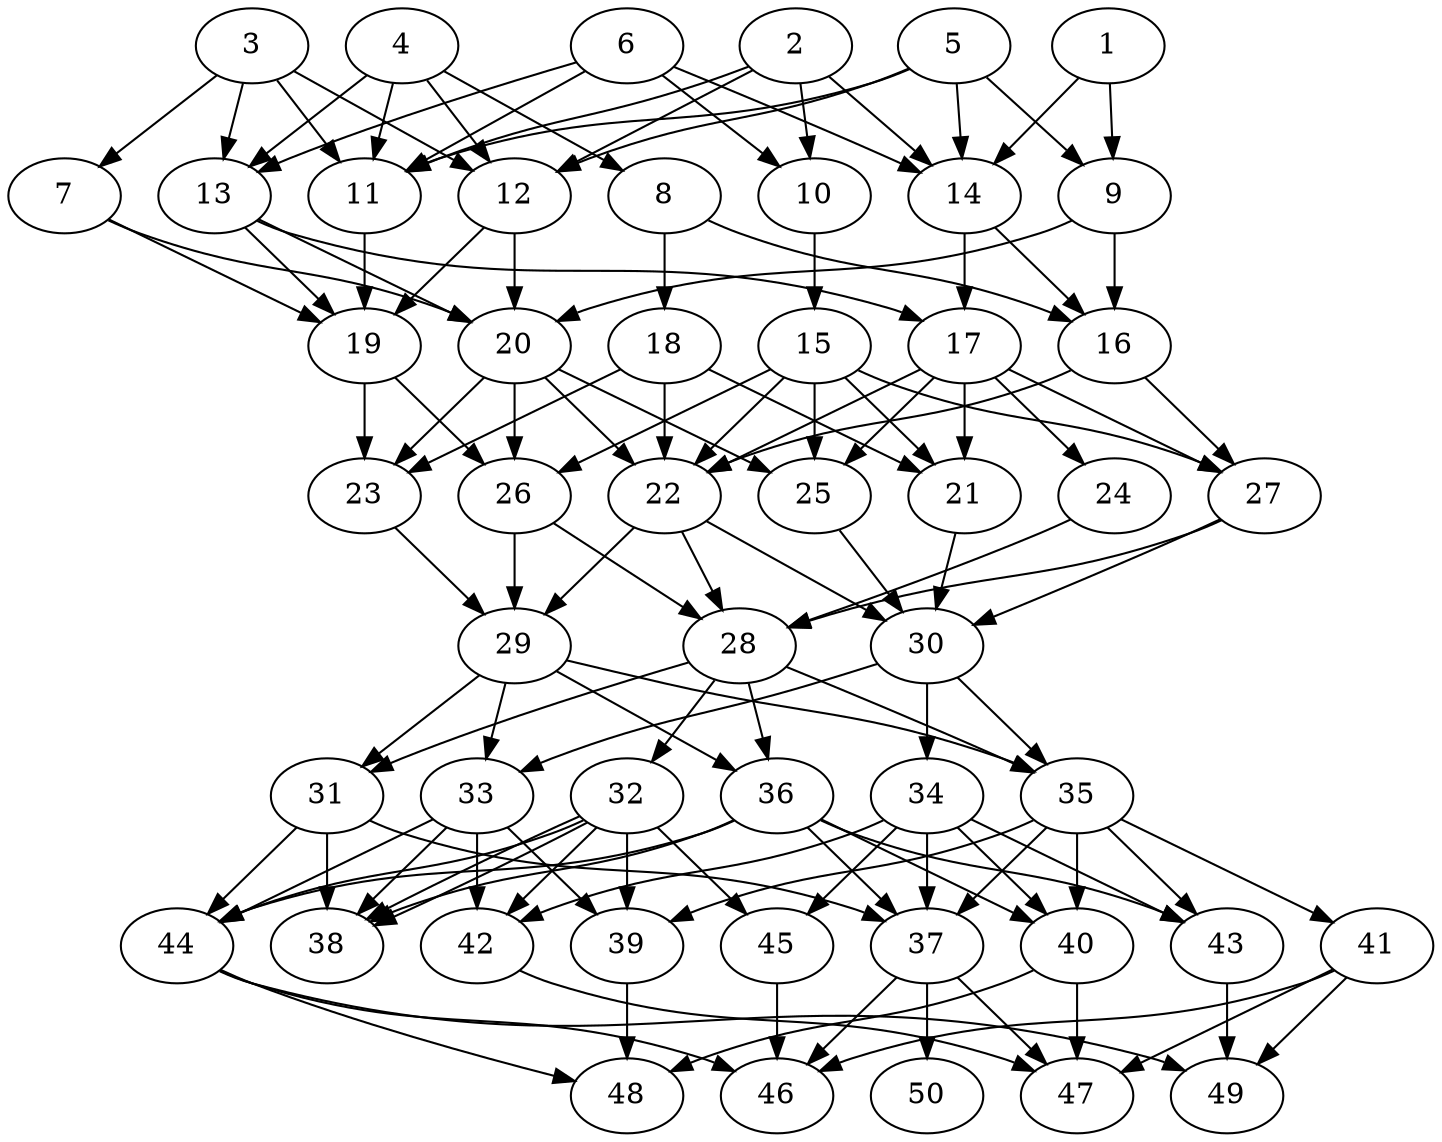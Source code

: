 // DAG automatically generated by daggen at Thu Oct  3 14:07:57 2019
// ./daggen --dot -n 50 --ccr 0.4 --fat 0.5 --regular 0.5 --density 0.7 --mindata 5242880 --maxdata 52428800 
digraph G {
  1 [size="113126400", alpha="0.02", expect_size="45250560"] 
  1 -> 9 [size ="45250560"]
  1 -> 14 [size ="45250560"]
  2 [size="48560640", alpha="0.04", expect_size="19424256"] 
  2 -> 10 [size ="19424256"]
  2 -> 11 [size ="19424256"]
  2 -> 12 [size ="19424256"]
  2 -> 14 [size ="19424256"]
  3 [size="108958720", alpha="0.19", expect_size="43583488"] 
  3 -> 7 [size ="43583488"]
  3 -> 11 [size ="43583488"]
  3 -> 12 [size ="43583488"]
  3 -> 13 [size ="43583488"]
  4 [size="68510720", alpha="0.04", expect_size="27404288"] 
  4 -> 8 [size ="27404288"]
  4 -> 11 [size ="27404288"]
  4 -> 12 [size ="27404288"]
  4 -> 13 [size ="27404288"]
  5 [size="120972800", alpha="0.18", expect_size="48389120"] 
  5 -> 9 [size ="48389120"]
  5 -> 11 [size ="48389120"]
  5 -> 12 [size ="48389120"]
  5 -> 14 [size ="48389120"]
  6 [size="104919040", alpha="0.07", expect_size="41967616"] 
  6 -> 10 [size ="41967616"]
  6 -> 11 [size ="41967616"]
  6 -> 13 [size ="41967616"]
  6 -> 14 [size ="41967616"]
  7 [size="102315520", alpha="0.14", expect_size="40926208"] 
  7 -> 19 [size ="40926208"]
  7 -> 20 [size ="40926208"]
  8 [size="89971200", alpha="0.04", expect_size="35988480"] 
  8 -> 16 [size ="35988480"]
  8 -> 18 [size ="35988480"]
  9 [size="48156160", alpha="0.16", expect_size="19262464"] 
  9 -> 16 [size ="19262464"]
  9 -> 20 [size ="19262464"]
  10 [size="51422720", alpha="0.14", expect_size="20569088"] 
  10 -> 15 [size ="20569088"]
  11 [size="26624000", alpha="0.03", expect_size="10649600"] 
  11 -> 19 [size ="10649600"]
  12 [size="39936000", alpha="0.03", expect_size="15974400"] 
  12 -> 19 [size ="15974400"]
  12 -> 20 [size ="15974400"]
  13 [size="64381440", alpha="0.12", expect_size="25752576"] 
  13 -> 17 [size ="25752576"]
  13 -> 19 [size ="25752576"]
  13 -> 20 [size ="25752576"]
  14 [size="57021440", alpha="0.11", expect_size="22808576"] 
  14 -> 16 [size ="22808576"]
  14 -> 17 [size ="22808576"]
  15 [size="77749760", alpha="0.13", expect_size="31099904"] 
  15 -> 21 [size ="31099904"]
  15 -> 22 [size ="31099904"]
  15 -> 25 [size ="31099904"]
  15 -> 26 [size ="31099904"]
  15 -> 27 [size ="31099904"]
  16 [size="67320320", alpha="0.15", expect_size="26928128"] 
  16 -> 22 [size ="26928128"]
  16 -> 27 [size ="26928128"]
  17 [size="105786880", alpha="0.11", expect_size="42314752"] 
  17 -> 21 [size ="42314752"]
  17 -> 22 [size ="42314752"]
  17 -> 24 [size ="42314752"]
  17 -> 25 [size ="42314752"]
  17 -> 27 [size ="42314752"]
  18 [size="69806080", alpha="0.12", expect_size="27922432"] 
  18 -> 21 [size ="27922432"]
  18 -> 22 [size ="27922432"]
  18 -> 23 [size ="27922432"]
  19 [size="90598400", alpha="0.03", expect_size="36239360"] 
  19 -> 23 [size ="36239360"]
  19 -> 26 [size ="36239360"]
  20 [size="65282560", alpha="0.03", expect_size="26113024"] 
  20 -> 22 [size ="26113024"]
  20 -> 23 [size ="26113024"]
  20 -> 25 [size ="26113024"]
  20 -> 26 [size ="26113024"]
  21 [size="29383680", alpha="0.19", expect_size="11753472"] 
  21 -> 30 [size ="11753472"]
  22 [size="47713280", alpha="0.02", expect_size="19085312"] 
  22 -> 28 [size ="19085312"]
  22 -> 29 [size ="19085312"]
  22 -> 30 [size ="19085312"]
  23 [size="66723840", alpha="0.01", expect_size="26689536"] 
  23 -> 29 [size ="26689536"]
  24 [size="18526720", alpha="0.09", expect_size="7410688"] 
  24 -> 28 [size ="7410688"]
  25 [size="82670080", alpha="0.16", expect_size="33068032"] 
  25 -> 30 [size ="33068032"]
  26 [size="43407360", alpha="0.18", expect_size="17362944"] 
  26 -> 28 [size ="17362944"]
  26 -> 29 [size ="17362944"]
  27 [size="15544320", alpha="0.16", expect_size="6217728"] 
  27 -> 28 [size ="6217728"]
  27 -> 30 [size ="6217728"]
  28 [size="80604160", alpha="0.06", expect_size="32241664"] 
  28 -> 31 [size ="32241664"]
  28 -> 32 [size ="32241664"]
  28 -> 35 [size ="32241664"]
  28 -> 36 [size ="32241664"]
  29 [size="34337280", alpha="0.02", expect_size="13734912"] 
  29 -> 31 [size ="13734912"]
  29 -> 33 [size ="13734912"]
  29 -> 35 [size ="13734912"]
  29 -> 36 [size ="13734912"]
  30 [size="51868160", alpha="0.05", expect_size="20747264"] 
  30 -> 33 [size ="20747264"]
  30 -> 34 [size ="20747264"]
  30 -> 35 [size ="20747264"]
  31 [size="67904000", alpha="0.10", expect_size="27161600"] 
  31 -> 37 [size ="27161600"]
  31 -> 38 [size ="27161600"]
  31 -> 44 [size ="27161600"]
  32 [size="64499200", alpha="0.20", expect_size="25799680"] 
  32 -> 38 [size ="25799680"]
  32 -> 38 [size ="25799680"]
  32 -> 39 [size ="25799680"]
  32 -> 42 [size ="25799680"]
  32 -> 44 [size ="25799680"]
  32 -> 45 [size ="25799680"]
  33 [size="77109760", alpha="0.18", expect_size="30843904"] 
  33 -> 38 [size ="30843904"]
  33 -> 39 [size ="30843904"]
  33 -> 42 [size ="30843904"]
  33 -> 44 [size ="30843904"]
  34 [size="83619840", alpha="0.04", expect_size="33447936"] 
  34 -> 37 [size ="33447936"]
  34 -> 40 [size ="33447936"]
  34 -> 42 [size ="33447936"]
  34 -> 43 [size ="33447936"]
  34 -> 45 [size ="33447936"]
  35 [size="21473280", alpha="0.01", expect_size="8589312"] 
  35 -> 37 [size ="8589312"]
  35 -> 39 [size ="8589312"]
  35 -> 40 [size ="8589312"]
  35 -> 41 [size ="8589312"]
  35 -> 43 [size ="8589312"]
  36 [size="116500480", alpha="0.07", expect_size="46600192"] 
  36 -> 37 [size ="46600192"]
  36 -> 38 [size ="46600192"]
  36 -> 40 [size ="46600192"]
  36 -> 43 [size ="46600192"]
  36 -> 44 [size ="46600192"]
  37 [size="106621440", alpha="0.08", expect_size="42648576"] 
  37 -> 46 [size ="42648576"]
  37 -> 47 [size ="42648576"]
  37 -> 50 [size ="42648576"]
  38 [size="81044480", alpha="0.20", expect_size="32417792"] 
  39 [size="116636160", alpha="0.04", expect_size="46654464"] 
  39 -> 48 [size ="46654464"]
  40 [size="130483200", alpha="0.17", expect_size="52193280"] 
  40 -> 47 [size ="52193280"]
  40 -> 48 [size ="52193280"]
  41 [size="42933760", alpha="0.13", expect_size="17173504"] 
  41 -> 46 [size ="17173504"]
  41 -> 47 [size ="17173504"]
  41 -> 49 [size ="17173504"]
  42 [size="103439360", alpha="0.15", expect_size="41375744"] 
  42 -> 47 [size ="41375744"]
  43 [size="102899200", alpha="0.06", expect_size="41159680"] 
  43 -> 49 [size ="41159680"]
  44 [size="92590080", alpha="0.18", expect_size="37036032"] 
  44 -> 46 [size ="37036032"]
  44 -> 48 [size ="37036032"]
  44 -> 49 [size ="37036032"]
  45 [size="116426240", alpha="0.02", expect_size="46570496"] 
  45 -> 46 [size ="46570496"]
  46 [size="121085440", alpha="0.11", expect_size="48434176"] 
  47 [size="42821120", alpha="0.20", expect_size="17128448"] 
  48 [size="92275200", alpha="0.00", expect_size="36910080"] 
  49 [size="90216960", alpha="0.05", expect_size="36086784"] 
  50 [size="114145280", alpha="0.16", expect_size="45658112"] 
}
